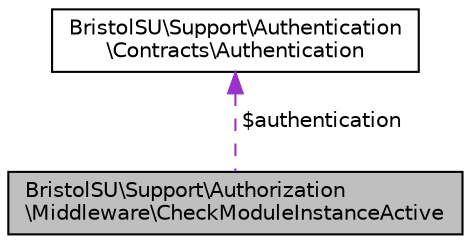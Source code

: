 digraph "BristolSU\Support\Authorization\Middleware\CheckModuleInstanceActive"
{
  edge [fontname="Helvetica",fontsize="10",labelfontname="Helvetica",labelfontsize="10"];
  node [fontname="Helvetica",fontsize="10",shape=record];
  Node1 [label="BristolSU\\Support\\Authorization\l\\Middleware\\CheckModuleInstanceActive",height=0.2,width=0.4,color="black", fillcolor="grey75", style="filled", fontcolor="black"];
  Node2 -> Node1 [dir="back",color="darkorchid3",fontsize="10",style="dashed",label=" $authentication" ,fontname="Helvetica"];
  Node2 [label="BristolSU\\Support\\Authentication\l\\Contracts\\Authentication",height=0.2,width=0.4,color="black", fillcolor="white", style="filled",URL="$interfaceBristolSU_1_1Support_1_1Authentication_1_1Contracts_1_1Authentication.html"];
}
